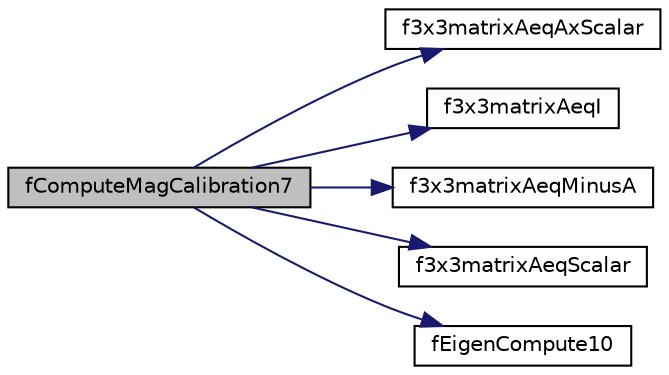 digraph "fComputeMagCalibration7"
{
  edge [fontname="Helvetica",fontsize="10",labelfontname="Helvetica",labelfontsize="10"];
  node [fontname="Helvetica",fontsize="10",shape=record];
  rankdir="LR";
  Node13 [label="fComputeMagCalibration7",height=0.2,width=0.4,color="black", fillcolor="grey75", style="filled", fontcolor="black"];
  Node13 -> Node14 [color="midnightblue",fontsize="10",style="solid",fontname="Helvetica"];
  Node14 [label="f3x3matrixAeqAxScalar",height=0.2,width=0.4,color="black", fillcolor="white", style="filled",URL="$matrix_8c.html#a36f36bcaf2395595541a20fd4ab7c351",tooltip="function multiplies all elements of 3x3 matrix A by the specified scalar "];
  Node13 -> Node15 [color="midnightblue",fontsize="10",style="solid",fontname="Helvetica"];
  Node15 [label="f3x3matrixAeqI",height=0.2,width=0.4,color="black", fillcolor="white", style="filled",URL="$matrix_8c.html#a54f510d9d257d6063412a9ed5adddd6f",tooltip="function sets the 3x3 matrix A to the identity matrix "];
  Node13 -> Node16 [color="midnightblue",fontsize="10",style="solid",fontname="Helvetica"];
  Node16 [label="f3x3matrixAeqMinusA",height=0.2,width=0.4,color="black", fillcolor="white", style="filled",URL="$matrix_8c.html#a810b959d44c67c3cd94347fe34d02d96",tooltip="function negates all elements of 3x3 matrix A "];
  Node13 -> Node17 [color="midnightblue",fontsize="10",style="solid",fontname="Helvetica"];
  Node17 [label="f3x3matrixAeqScalar",height=0.2,width=0.4,color="black", fillcolor="white", style="filled",URL="$matrix_8c.html#adb2df4308a29b0e760877a4f4d1daa66",tooltip="function sets every entry in the 3x3 matrix A to a constant scalar "];
  Node13 -> Node18 [color="midnightblue",fontsize="10",style="solid",fontname="Helvetica"];
  Node18 [label="fEigenCompute10",height=0.2,width=0.4,color="black", fillcolor="white", style="filled",URL="$matrix_8c.html#ad339757b32a57fddf1b820b8921a7903"];
}
